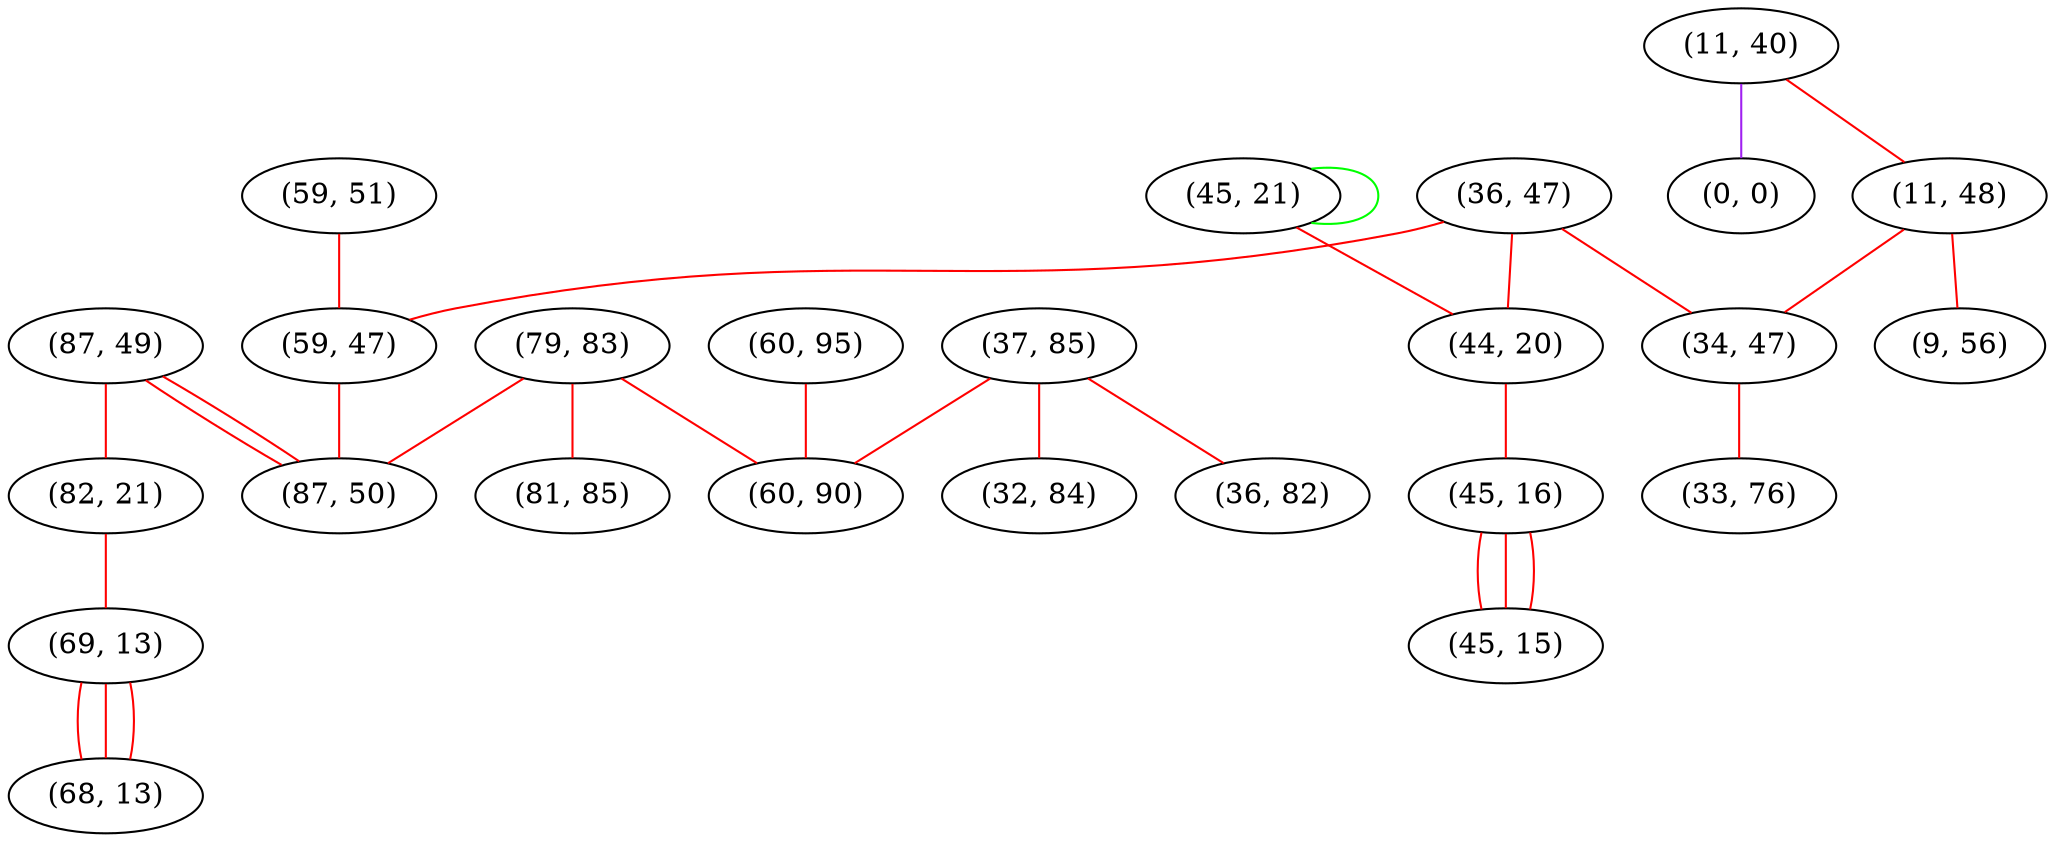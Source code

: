 graph "" {
"(87, 49)";
"(11, 40)";
"(59, 51)";
"(0, 0)";
"(79, 83)";
"(82, 21)";
"(11, 48)";
"(60, 95)";
"(36, 47)";
"(37, 85)";
"(34, 47)";
"(45, 21)";
"(44, 20)";
"(33, 76)";
"(59, 47)";
"(69, 13)";
"(45, 16)";
"(9, 56)";
"(87, 50)";
"(32, 84)";
"(36, 82)";
"(45, 15)";
"(68, 13)";
"(81, 85)";
"(60, 90)";
"(87, 49)" -- "(82, 21)"  [color=red, key=0, weight=1];
"(87, 49)" -- "(87, 50)"  [color=red, key=0, weight=1];
"(87, 49)" -- "(87, 50)"  [color=red, key=1, weight=1];
"(11, 40)" -- "(11, 48)"  [color=red, key=0, weight=1];
"(11, 40)" -- "(0, 0)"  [color=purple, key=0, weight=4];
"(59, 51)" -- "(59, 47)"  [color=red, key=0, weight=1];
"(79, 83)" -- "(60, 90)"  [color=red, key=0, weight=1];
"(79, 83)" -- "(87, 50)"  [color=red, key=0, weight=1];
"(79, 83)" -- "(81, 85)"  [color=red, key=0, weight=1];
"(82, 21)" -- "(69, 13)"  [color=red, key=0, weight=1];
"(11, 48)" -- "(34, 47)"  [color=red, key=0, weight=1];
"(11, 48)" -- "(9, 56)"  [color=red, key=0, weight=1];
"(60, 95)" -- "(60, 90)"  [color=red, key=0, weight=1];
"(36, 47)" -- "(34, 47)"  [color=red, key=0, weight=1];
"(36, 47)" -- "(59, 47)"  [color=red, key=0, weight=1];
"(36, 47)" -- "(44, 20)"  [color=red, key=0, weight=1];
"(37, 85)" -- "(60, 90)"  [color=red, key=0, weight=1];
"(37, 85)" -- "(36, 82)"  [color=red, key=0, weight=1];
"(37, 85)" -- "(32, 84)"  [color=red, key=0, weight=1];
"(34, 47)" -- "(33, 76)"  [color=red, key=0, weight=1];
"(45, 21)" -- "(44, 20)"  [color=red, key=0, weight=1];
"(45, 21)" -- "(45, 21)"  [color=green, key=0, weight=2];
"(44, 20)" -- "(45, 16)"  [color=red, key=0, weight=1];
"(59, 47)" -- "(87, 50)"  [color=red, key=0, weight=1];
"(69, 13)" -- "(68, 13)"  [color=red, key=0, weight=1];
"(69, 13)" -- "(68, 13)"  [color=red, key=1, weight=1];
"(69, 13)" -- "(68, 13)"  [color=red, key=2, weight=1];
"(45, 16)" -- "(45, 15)"  [color=red, key=0, weight=1];
"(45, 16)" -- "(45, 15)"  [color=red, key=1, weight=1];
"(45, 16)" -- "(45, 15)"  [color=red, key=2, weight=1];
}
